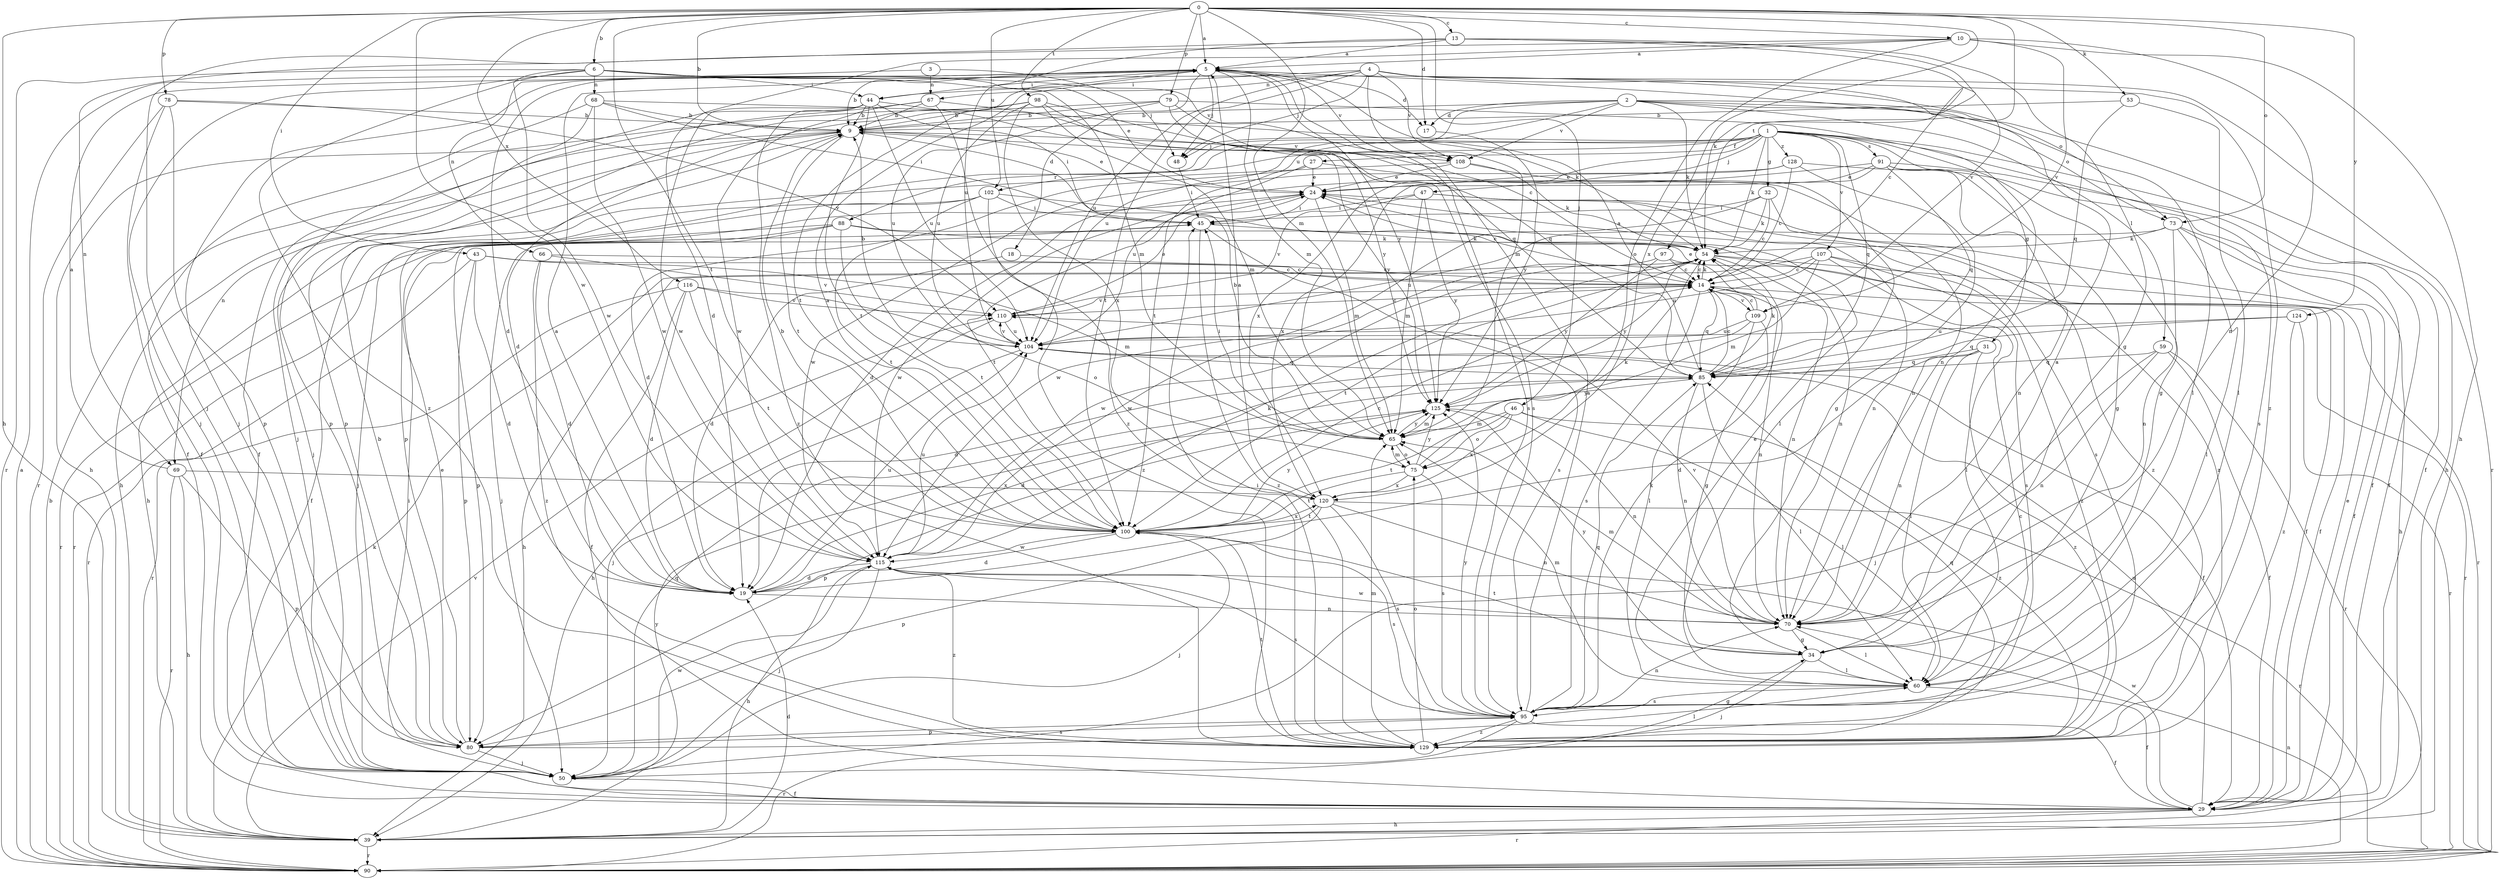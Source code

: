 strict digraph  {
0;
1;
2;
3;
4;
5;
6;
9;
10;
13;
14;
17;
18;
19;
24;
27;
29;
31;
32;
34;
39;
43;
44;
45;
46;
47;
48;
50;
53;
54;
59;
60;
65;
66;
67;
68;
69;
70;
73;
75;
78;
79;
80;
85;
88;
90;
91;
95;
97;
98;
100;
102;
104;
107;
108;
109;
110;
115;
116;
120;
124;
125;
128;
129;
0 -> 5  [label=a];
0 -> 6  [label=b];
0 -> 9  [label=b];
0 -> 10  [label=c];
0 -> 13  [label=c];
0 -> 17  [label=d];
0 -> 39  [label=h];
0 -> 43  [label=i];
0 -> 46  [label=j];
0 -> 53  [label=k];
0 -> 65  [label=m];
0 -> 73  [label=o];
0 -> 78  [label=p];
0 -> 79  [label=p];
0 -> 97  [label=t];
0 -> 98  [label=t];
0 -> 100  [label=t];
0 -> 102  [label=u];
0 -> 115  [label=w];
0 -> 116  [label=x];
0 -> 120  [label=x];
0 -> 124  [label=y];
1 -> 27  [label=f];
1 -> 29  [label=f];
1 -> 31  [label=g];
1 -> 32  [label=g];
1 -> 34  [label=g];
1 -> 47  [label=j];
1 -> 48  [label=j];
1 -> 54  [label=k];
1 -> 80  [label=p];
1 -> 85  [label=q];
1 -> 88  [label=r];
1 -> 91  [label=s];
1 -> 95  [label=s];
1 -> 102  [label=u];
1 -> 107  [label=v];
1 -> 120  [label=x];
1 -> 128  [label=z];
2 -> 9  [label=b];
2 -> 17  [label=d];
2 -> 39  [label=h];
2 -> 54  [label=k];
2 -> 59  [label=l];
2 -> 60  [label=l];
2 -> 73  [label=o];
2 -> 100  [label=t];
2 -> 104  [label=u];
2 -> 108  [label=v];
3 -> 48  [label=j];
3 -> 66  [label=n];
3 -> 67  [label=n];
4 -> 14  [label=c];
4 -> 44  [label=i];
4 -> 48  [label=j];
4 -> 65  [label=m];
4 -> 67  [label=n];
4 -> 90  [label=r];
4 -> 100  [label=t];
4 -> 104  [label=u];
4 -> 108  [label=v];
4 -> 129  [label=z];
5 -> 9  [label=b];
5 -> 17  [label=d];
5 -> 18  [label=d];
5 -> 19  [label=d];
5 -> 44  [label=i];
5 -> 48  [label=j];
5 -> 50  [label=j];
5 -> 65  [label=m];
5 -> 100  [label=t];
5 -> 108  [label=v];
5 -> 125  [label=y];
6 -> 24  [label=e];
6 -> 44  [label=i];
6 -> 50  [label=j];
6 -> 65  [label=m];
6 -> 68  [label=n];
6 -> 73  [label=o];
6 -> 90  [label=r];
6 -> 108  [label=v];
6 -> 115  [label=w];
6 -> 129  [label=z];
9 -> 24  [label=e];
9 -> 39  [label=h];
9 -> 50  [label=j];
9 -> 69  [label=n];
9 -> 100  [label=t];
9 -> 108  [label=v];
9 -> 125  [label=y];
10 -> 5  [label=a];
10 -> 19  [label=d];
10 -> 39  [label=h];
10 -> 69  [label=n];
10 -> 70  [label=n];
10 -> 75  [label=o];
10 -> 109  [label=v];
13 -> 5  [label=a];
13 -> 34  [label=g];
13 -> 50  [label=j];
13 -> 54  [label=k];
13 -> 104  [label=u];
13 -> 109  [label=v];
14 -> 54  [label=k];
14 -> 70  [label=n];
14 -> 85  [label=q];
14 -> 90  [label=r];
14 -> 95  [label=s];
14 -> 109  [label=v];
14 -> 110  [label=v];
17 -> 125  [label=y];
18 -> 14  [label=c];
18 -> 19  [label=d];
19 -> 5  [label=a];
19 -> 70  [label=n];
19 -> 104  [label=u];
24 -> 45  [label=i];
24 -> 65  [label=m];
24 -> 70  [label=n];
24 -> 100  [label=t];
24 -> 115  [label=w];
27 -> 19  [label=d];
27 -> 24  [label=e];
27 -> 70  [label=n];
27 -> 104  [label=u];
29 -> 24  [label=e];
29 -> 39  [label=h];
29 -> 90  [label=r];
29 -> 104  [label=u];
29 -> 115  [label=w];
31 -> 19  [label=d];
31 -> 60  [label=l];
31 -> 70  [label=n];
31 -> 85  [label=q];
31 -> 129  [label=z];
32 -> 14  [label=c];
32 -> 45  [label=i];
32 -> 54  [label=k];
32 -> 115  [label=w];
32 -> 129  [label=z];
34 -> 5  [label=a];
34 -> 50  [label=j];
34 -> 60  [label=l];
34 -> 100  [label=t];
34 -> 125  [label=y];
39 -> 19  [label=d];
39 -> 54  [label=k];
39 -> 90  [label=r];
39 -> 110  [label=v];
39 -> 125  [label=y];
43 -> 14  [label=c];
43 -> 19  [label=d];
43 -> 65  [label=m];
43 -> 80  [label=p];
43 -> 90  [label=r];
44 -> 9  [label=b];
44 -> 45  [label=i];
44 -> 50  [label=j];
44 -> 85  [label=q];
44 -> 100  [label=t];
44 -> 104  [label=u];
44 -> 115  [label=w];
44 -> 129  [label=z];
45 -> 54  [label=k];
45 -> 90  [label=r];
45 -> 95  [label=s];
45 -> 129  [label=z];
46 -> 60  [label=l];
46 -> 65  [label=m];
46 -> 75  [label=o];
46 -> 100  [label=t];
46 -> 120  [label=x];
46 -> 129  [label=z];
47 -> 45  [label=i];
47 -> 65  [label=m];
47 -> 95  [label=s];
47 -> 110  [label=v];
47 -> 125  [label=y];
47 -> 129  [label=z];
48 -> 45  [label=i];
50 -> 29  [label=f];
50 -> 45  [label=i];
50 -> 85  [label=q];
50 -> 115  [label=w];
53 -> 9  [label=b];
53 -> 60  [label=l];
53 -> 85  [label=q];
54 -> 14  [label=c];
54 -> 29  [label=f];
54 -> 70  [label=n];
54 -> 90  [label=r];
54 -> 100  [label=t];
54 -> 115  [label=w];
54 -> 125  [label=y];
59 -> 29  [label=f];
59 -> 50  [label=j];
59 -> 70  [label=n];
59 -> 85  [label=q];
59 -> 90  [label=r];
60 -> 24  [label=e];
60 -> 29  [label=f];
60 -> 65  [label=m];
60 -> 95  [label=s];
65 -> 9  [label=b];
65 -> 45  [label=i];
65 -> 75  [label=o];
65 -> 125  [label=y];
66 -> 14  [label=c];
66 -> 19  [label=d];
66 -> 110  [label=v];
66 -> 129  [label=z];
67 -> 9  [label=b];
67 -> 14  [label=c];
67 -> 29  [label=f];
67 -> 115  [label=w];
67 -> 129  [label=z];
68 -> 9  [label=b];
68 -> 29  [label=f];
68 -> 45  [label=i];
68 -> 54  [label=k];
68 -> 80  [label=p];
68 -> 115  [label=w];
69 -> 5  [label=a];
69 -> 39  [label=h];
69 -> 80  [label=p];
69 -> 90  [label=r];
69 -> 120  [label=x];
70 -> 34  [label=g];
70 -> 60  [label=l];
70 -> 65  [label=m];
70 -> 110  [label=v];
70 -> 115  [label=w];
73 -> 29  [label=f];
73 -> 39  [label=h];
73 -> 54  [label=k];
73 -> 60  [label=l];
73 -> 70  [label=n];
73 -> 104  [label=u];
75 -> 54  [label=k];
75 -> 65  [label=m];
75 -> 95  [label=s];
75 -> 100  [label=t];
75 -> 120  [label=x];
75 -> 125  [label=y];
78 -> 9  [label=b];
78 -> 29  [label=f];
78 -> 80  [label=p];
78 -> 90  [label=r];
78 -> 110  [label=v];
79 -> 9  [label=b];
79 -> 19  [label=d];
79 -> 70  [label=n];
79 -> 95  [label=s];
79 -> 104  [label=u];
79 -> 125  [label=y];
80 -> 9  [label=b];
80 -> 24  [label=e];
80 -> 50  [label=j];
80 -> 60  [label=l];
80 -> 95  [label=s];
85 -> 5  [label=a];
85 -> 14  [label=c];
85 -> 19  [label=d];
85 -> 54  [label=k];
85 -> 60  [label=l];
85 -> 70  [label=n];
85 -> 125  [label=y];
88 -> 50  [label=j];
88 -> 54  [label=k];
88 -> 70  [label=n];
88 -> 80  [label=p];
88 -> 90  [label=r];
88 -> 100  [label=t];
90 -> 5  [label=a];
90 -> 9  [label=b];
90 -> 70  [label=n];
91 -> 19  [label=d];
91 -> 24  [label=e];
91 -> 29  [label=f];
91 -> 34  [label=g];
91 -> 70  [label=n];
91 -> 85  [label=q];
91 -> 120  [label=x];
95 -> 5  [label=a];
95 -> 29  [label=f];
95 -> 54  [label=k];
95 -> 70  [label=n];
95 -> 80  [label=p];
95 -> 85  [label=q];
95 -> 90  [label=r];
95 -> 125  [label=y];
95 -> 129  [label=z];
97 -> 14  [label=c];
97 -> 29  [label=f];
97 -> 115  [label=w];
97 -> 125  [label=y];
98 -> 9  [label=b];
98 -> 39  [label=h];
98 -> 65  [label=m];
98 -> 80  [label=p];
98 -> 85  [label=q];
98 -> 95  [label=s];
98 -> 104  [label=u];
98 -> 120  [label=x];
100 -> 5  [label=a];
100 -> 9  [label=b];
100 -> 14  [label=c];
100 -> 19  [label=d];
100 -> 50  [label=j];
100 -> 95  [label=s];
100 -> 115  [label=w];
100 -> 120  [label=x];
100 -> 125  [label=y];
102 -> 14  [label=c];
102 -> 29  [label=f];
102 -> 45  [label=i];
102 -> 50  [label=j];
102 -> 100  [label=t];
102 -> 129  [label=z];
104 -> 9  [label=b];
104 -> 29  [label=f];
104 -> 50  [label=j];
104 -> 85  [label=q];
104 -> 110  [label=v];
107 -> 14  [label=c];
107 -> 39  [label=h];
107 -> 60  [label=l];
107 -> 65  [label=m];
107 -> 95  [label=s];
107 -> 104  [label=u];
107 -> 129  [label=z];
108 -> 24  [label=e];
108 -> 39  [label=h];
108 -> 54  [label=k];
108 -> 60  [label=l];
109 -> 14  [label=c];
109 -> 19  [label=d];
109 -> 24  [label=e];
109 -> 34  [label=g];
109 -> 60  [label=l];
109 -> 104  [label=u];
110 -> 14  [label=c];
110 -> 24  [label=e];
110 -> 39  [label=h];
110 -> 104  [label=u];
115 -> 19  [label=d];
115 -> 39  [label=h];
115 -> 50  [label=j];
115 -> 54  [label=k];
115 -> 95  [label=s];
115 -> 104  [label=u];
115 -> 129  [label=z];
116 -> 19  [label=d];
116 -> 29  [label=f];
116 -> 75  [label=o];
116 -> 90  [label=r];
116 -> 100  [label=t];
116 -> 110  [label=v];
120 -> 5  [label=a];
120 -> 70  [label=n];
120 -> 80  [label=p];
120 -> 90  [label=r];
120 -> 95  [label=s];
120 -> 100  [label=t];
124 -> 85  [label=q];
124 -> 90  [label=r];
124 -> 104  [label=u];
124 -> 129  [label=z];
125 -> 65  [label=m];
125 -> 70  [label=n];
125 -> 80  [label=p];
128 -> 14  [label=c];
128 -> 24  [label=e];
128 -> 29  [label=f];
128 -> 34  [label=g];
128 -> 115  [label=w];
129 -> 14  [label=c];
129 -> 34  [label=g];
129 -> 45  [label=i];
129 -> 65  [label=m];
129 -> 75  [label=o];
129 -> 85  [label=q];
129 -> 100  [label=t];
}
